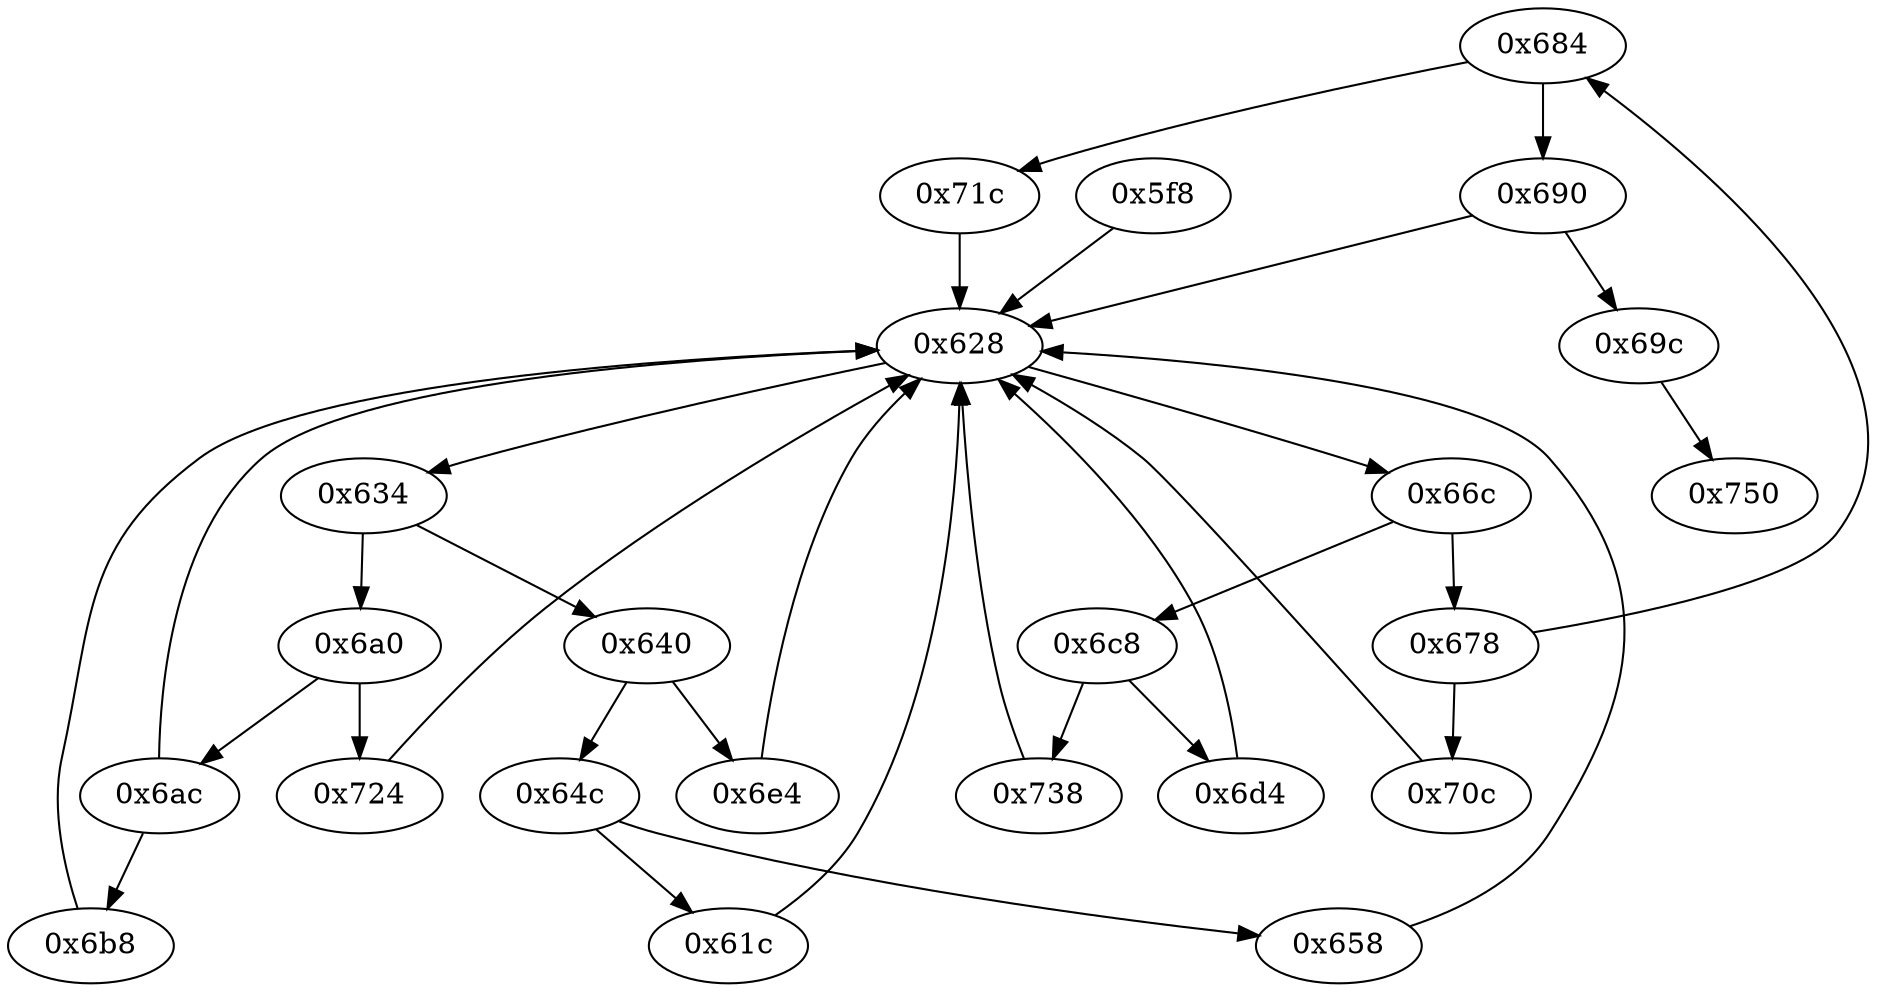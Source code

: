strict digraph "" {
	"0x684"	 [opcode="[u'ldr', u'cmp', u'b']"];
	"0x690"	 [opcode="[u'ldr', u'cmp', u'b']"];
	"0x684" -> "0x690";
	"0x71c"	 [opcode="[u'ldr', u'b']"];
	"0x684" -> "0x71c";
	"0x6a0"	 [opcode="[u'ldr', u'cmp', u'b']"];
	"0x6ac"	 [opcode="[u'ldr', u'cmp', u'b']"];
	"0x6a0" -> "0x6ac";
	"0x724"	 [opcode="[u'ldr', u'add', u'str', u'ldr', u'b']"];
	"0x6a0" -> "0x724";
	"0x6e4"	 [opcode="[u'str', u'str', u'ldr', u'ldrb', u'ldr', u'ldr', u'ldr', u'cmp', u'mov', u'b']"];
	"0x628"	 [opcode="[u'ldr', u'cmp', u'b']"];
	"0x6e4" -> "0x628";
	"0x69c"	 [opcode="[u'b']"];
	"0x750"	 [opcode="[u'mov', u'sub', u'pop']"];
	"0x69c" -> "0x750";
	"0x658"	 [opcode="[u'ldr', u'mov', u'bl', u'ldr', u'b']"];
	"0x658" -> "0x628";
	"0x6c8"	 [opcode="[u'ldr', u'cmp', u'b']"];
	"0x738"	 [opcode="[u'ldr', u'ldr', u'add', u'str', u'ldr', u'b']"];
	"0x6c8" -> "0x738";
	"0x6d4"	 [opcode="[u'ldr', u'cmp', u'ldr', u'b']"];
	"0x6c8" -> "0x6d4";
	"0x738" -> "0x628";
	"0x678"	 [opcode="[u'ldr', u'cmp', u'b']"];
	"0x678" -> "0x684";
	"0x70c"	 [opcode="[u'mov', u'mov', u'mov', u'b']"];
	"0x678" -> "0x70c";
	"0x70c" -> "0x628";
	"0x66c"	 [opcode="[u'ldr', u'cmp', u'b']"];
	"0x66c" -> "0x6c8";
	"0x66c" -> "0x678";
	"0x634"	 [opcode="[u'ldr', u'cmp', u'b']"];
	"0x634" -> "0x6a0";
	"0x640"	 [opcode="[u'ldr', u'cmp', u'b']"];
	"0x634" -> "0x640";
	"0x64c"	 [opcode="[u'ldr', u'cmp', u'b']"];
	"0x64c" -> "0x658";
	"0x61c"	 [opcode="[u'ldr', u'cmp', u'ldr']"];
	"0x64c" -> "0x61c";
	"0x6b8"	 [opcode="[u'ldr', u'ldr', u'mov', u'b']"];
	"0x6ac" -> "0x6b8";
	"0x6ac" -> "0x628";
	"0x690" -> "0x69c";
	"0x690" -> "0x628";
	"0x6d4" -> "0x628";
	"0x6b8" -> "0x628";
	"0x724" -> "0x628";
	"0x640" -> "0x6e4";
	"0x640" -> "0x64c";
	"0x71c" -> "0x628";
	"0x628" -> "0x66c";
	"0x628" -> "0x634";
	"0x61c" -> "0x628";
	"0x5f8"	 [opcode="[u'push', u'add', u'sub', u'mov', u'ldr', u'ldr', u'ldr', u'add', u'b']"];
	"0x5f8" -> "0x628";
}
